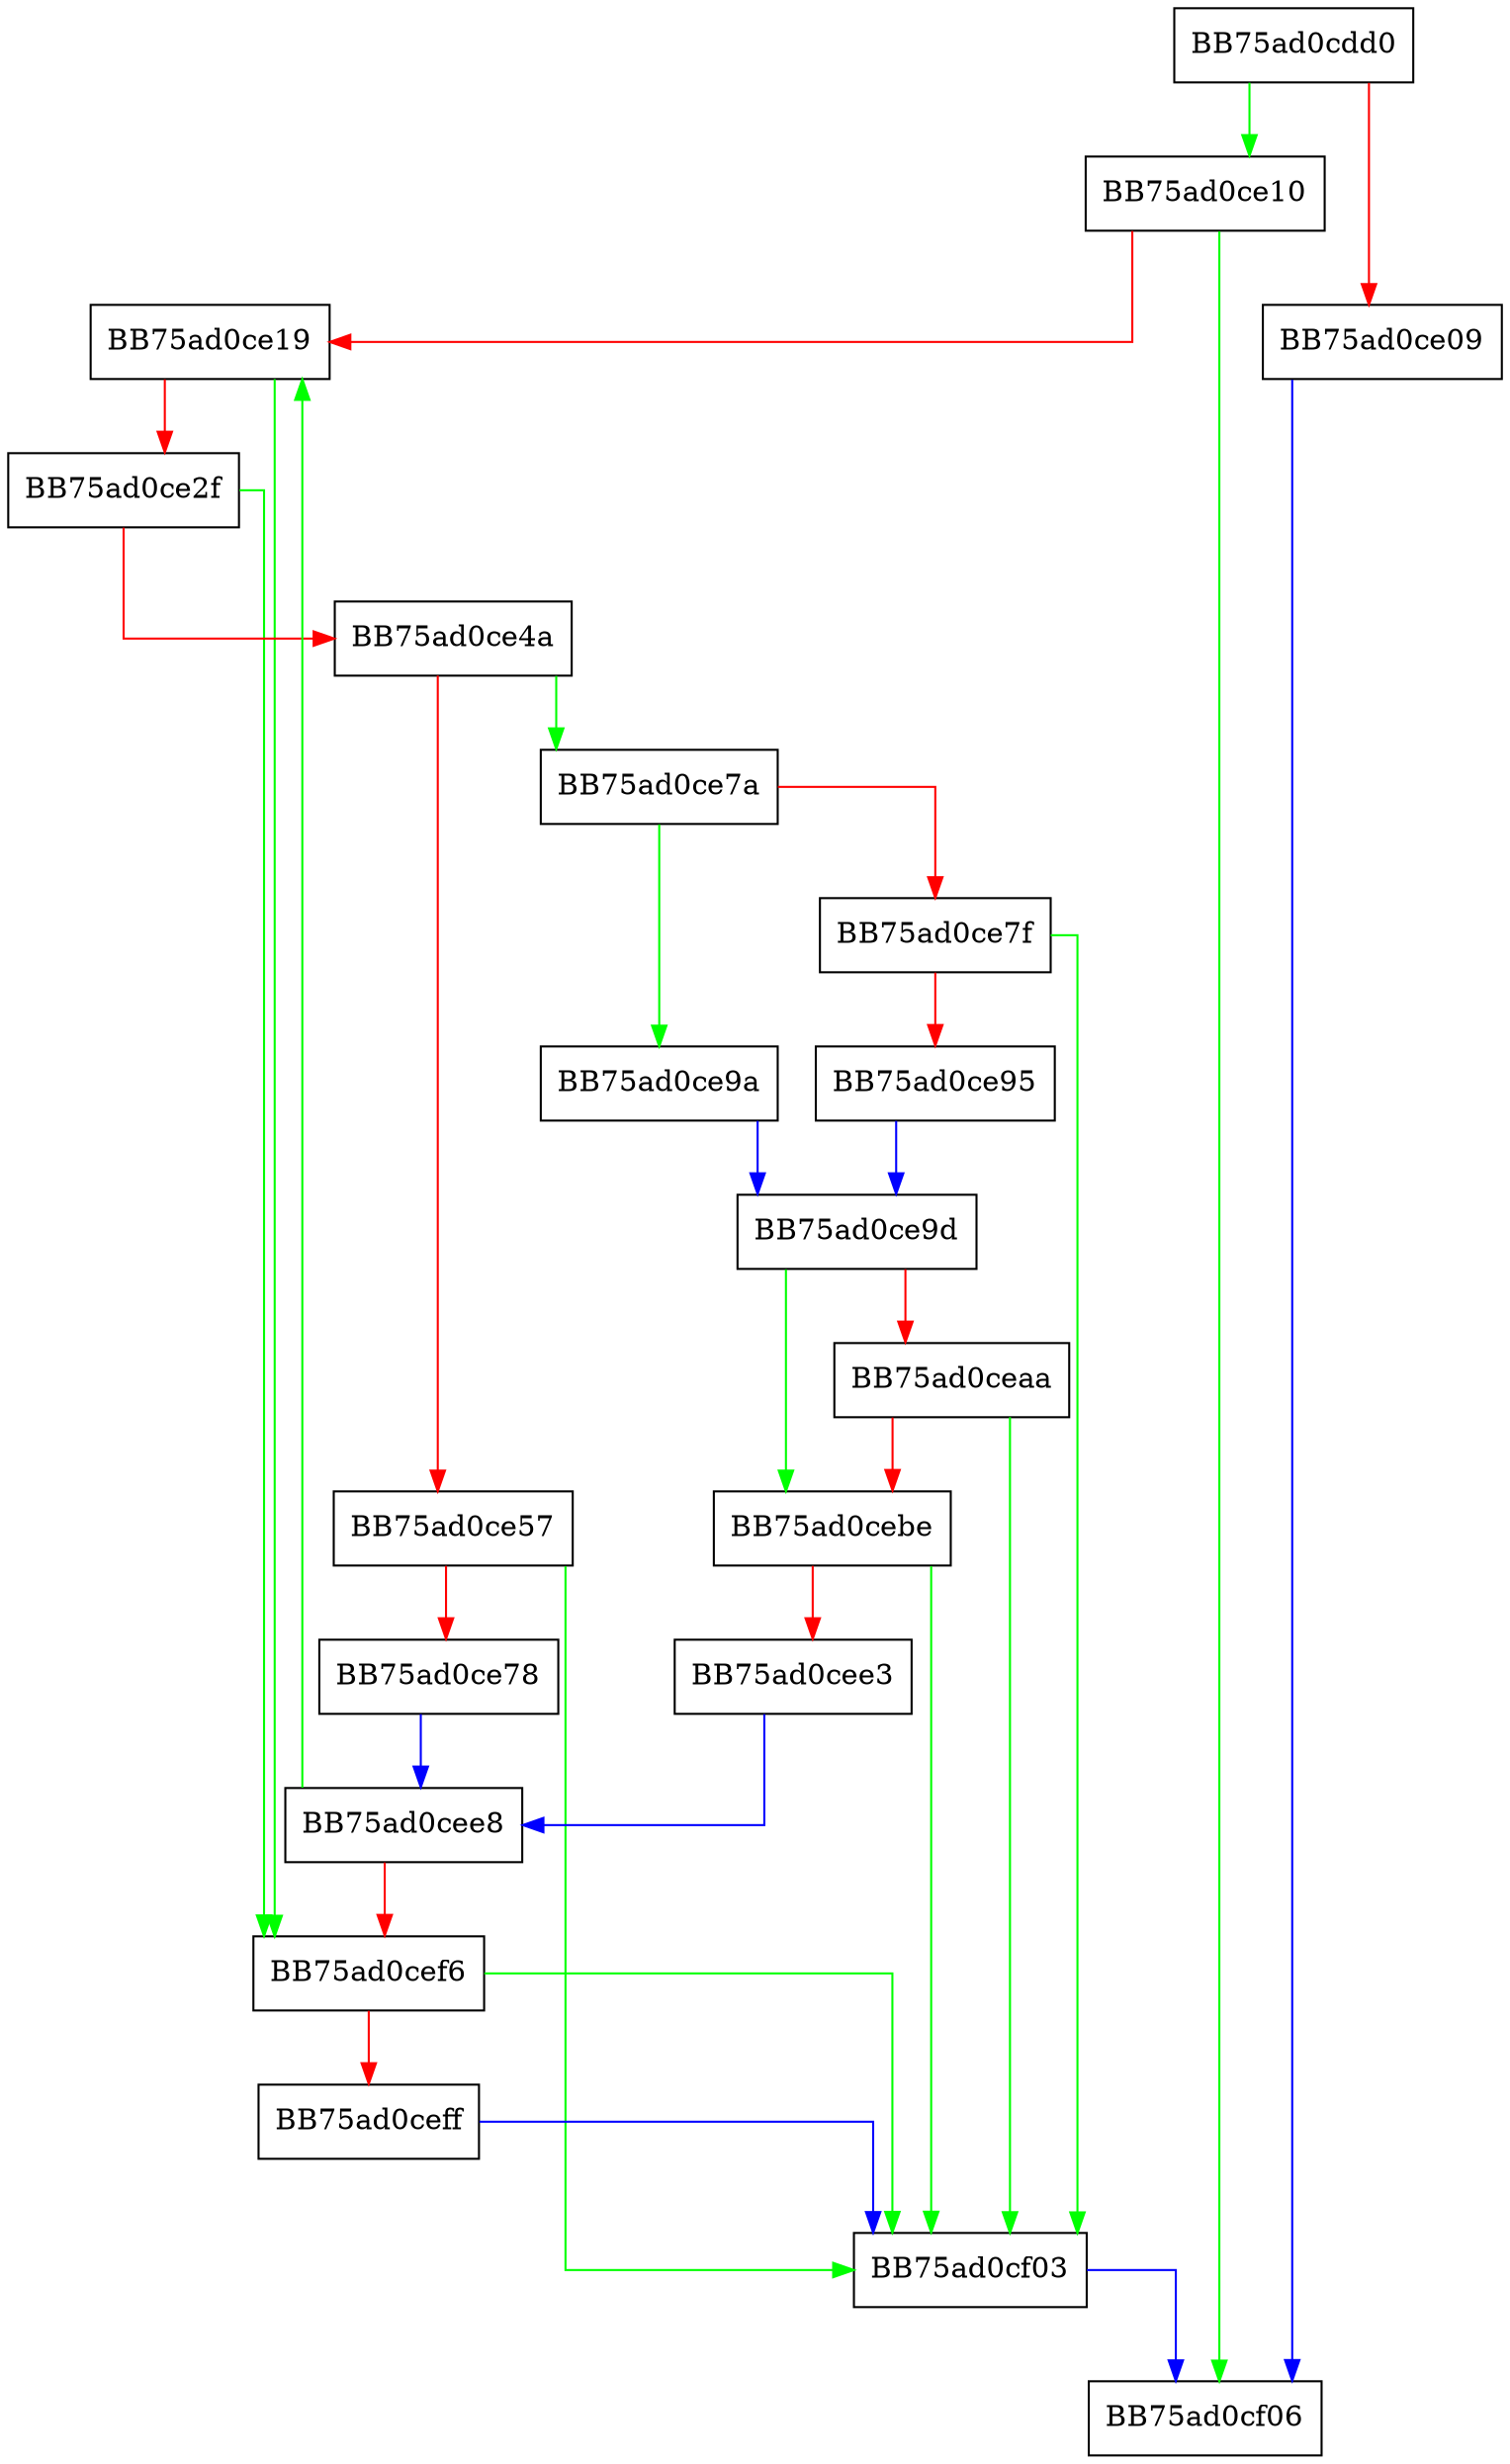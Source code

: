 digraph SeekWrite {
  node [shape="box"];
  graph [splines=ortho];
  BB75ad0cdd0 -> BB75ad0ce10 [color="green"];
  BB75ad0cdd0 -> BB75ad0ce09 [color="red"];
  BB75ad0ce09 -> BB75ad0cf06 [color="blue"];
  BB75ad0ce10 -> BB75ad0cf06 [color="green"];
  BB75ad0ce10 -> BB75ad0ce19 [color="red"];
  BB75ad0ce19 -> BB75ad0cef6 [color="green"];
  BB75ad0ce19 -> BB75ad0ce2f [color="red"];
  BB75ad0ce2f -> BB75ad0cef6 [color="green"];
  BB75ad0ce2f -> BB75ad0ce4a [color="red"];
  BB75ad0ce4a -> BB75ad0ce7a [color="green"];
  BB75ad0ce4a -> BB75ad0ce57 [color="red"];
  BB75ad0ce57 -> BB75ad0cf03 [color="green"];
  BB75ad0ce57 -> BB75ad0ce78 [color="red"];
  BB75ad0ce78 -> BB75ad0cee8 [color="blue"];
  BB75ad0ce7a -> BB75ad0ce9a [color="green"];
  BB75ad0ce7a -> BB75ad0ce7f [color="red"];
  BB75ad0ce7f -> BB75ad0cf03 [color="green"];
  BB75ad0ce7f -> BB75ad0ce95 [color="red"];
  BB75ad0ce95 -> BB75ad0ce9d [color="blue"];
  BB75ad0ce9a -> BB75ad0ce9d [color="blue"];
  BB75ad0ce9d -> BB75ad0cebe [color="green"];
  BB75ad0ce9d -> BB75ad0ceaa [color="red"];
  BB75ad0ceaa -> BB75ad0cf03 [color="green"];
  BB75ad0ceaa -> BB75ad0cebe [color="red"];
  BB75ad0cebe -> BB75ad0cf03 [color="green"];
  BB75ad0cebe -> BB75ad0cee3 [color="red"];
  BB75ad0cee3 -> BB75ad0cee8 [color="blue"];
  BB75ad0cee8 -> BB75ad0ce19 [color="green"];
  BB75ad0cee8 -> BB75ad0cef6 [color="red"];
  BB75ad0cef6 -> BB75ad0cf03 [color="green"];
  BB75ad0cef6 -> BB75ad0ceff [color="red"];
  BB75ad0ceff -> BB75ad0cf03 [color="blue"];
  BB75ad0cf03 -> BB75ad0cf06 [color="blue"];
}